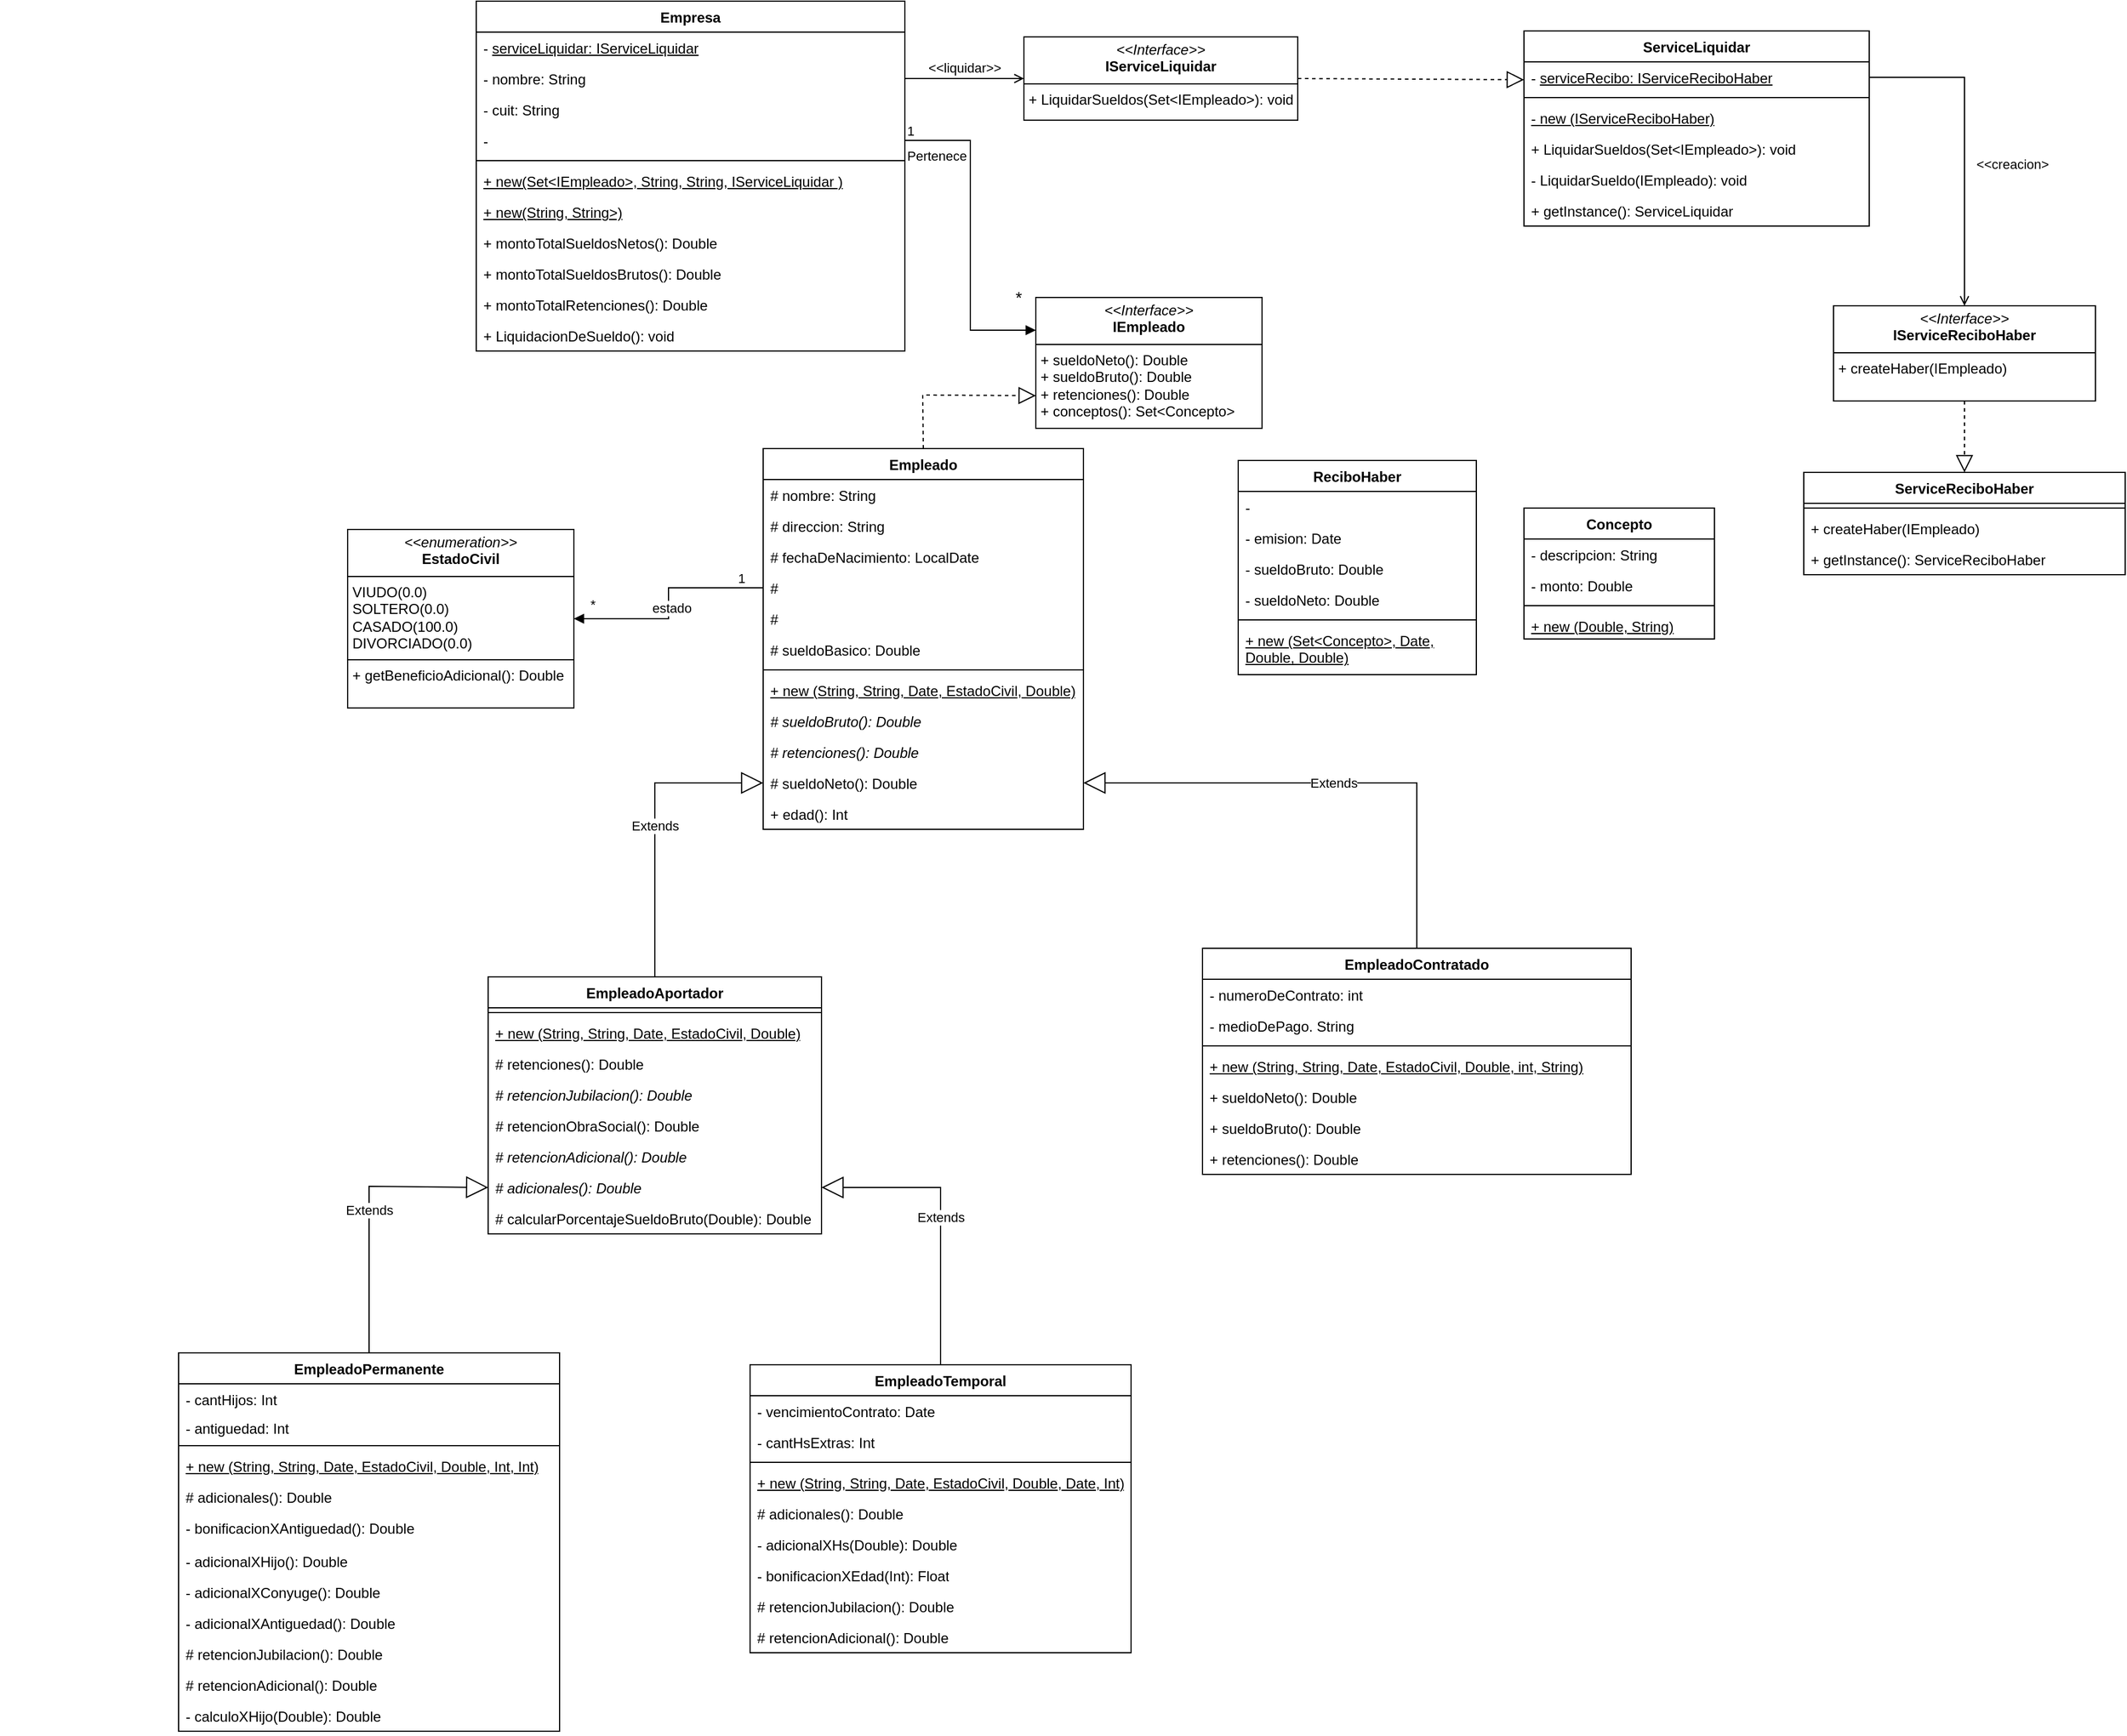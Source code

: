 <mxfile version="26.2.14">
  <diagram name="Página-1" id="hg1Nwzfe8lYlGyLoS-u6">
    <mxGraphModel dx="1938" dy="1640" grid="1" gridSize="10" guides="1" tooltips="1" connect="1" arrows="1" fold="1" page="1" pageScale="1" pageWidth="827" pageHeight="1169" math="0" shadow="0">
      <root>
        <mxCell id="0" />
        <mxCell id="1" parent="0" />
        <mxCell id="2A7zQqLkDTp_-7t5lVZq-5" value="Empleado" style="swimlane;fontStyle=1;align=center;verticalAlign=top;childLayout=stackLayout;horizontal=1;startSize=26;horizontalStack=0;resizeParent=1;resizeParentMax=0;resizeLast=0;collapsible=1;marginBottom=0;whiteSpace=wrap;html=1;" parent="1" vertex="1">
          <mxGeometry x="-159" y="190" width="269" height="320" as="geometry" />
        </mxCell>
        <mxCell id="2A7zQqLkDTp_-7t5lVZq-6" value="# nombre: String" style="text;strokeColor=none;fillColor=none;align=left;verticalAlign=top;spacingLeft=4;spacingRight=4;overflow=hidden;rotatable=0;points=[[0,0.5],[1,0.5]];portConstraint=eastwest;whiteSpace=wrap;html=1;" parent="2A7zQqLkDTp_-7t5lVZq-5" vertex="1">
          <mxGeometry y="26" width="269" height="26" as="geometry" />
        </mxCell>
        <mxCell id="2A7zQqLkDTp_-7t5lVZq-10" value="# direccion: String" style="text;strokeColor=none;fillColor=none;align=left;verticalAlign=top;spacingLeft=4;spacingRight=4;overflow=hidden;rotatable=0;points=[[0,0.5],[1,0.5]];portConstraint=eastwest;whiteSpace=wrap;html=1;" parent="2A7zQqLkDTp_-7t5lVZq-5" vertex="1">
          <mxGeometry y="52" width="269" height="26" as="geometry" />
        </mxCell>
        <mxCell id="2A7zQqLkDTp_-7t5lVZq-12" value="# fechaDeNacimiento: LocalDate" style="text;strokeColor=none;fillColor=none;align=left;verticalAlign=top;spacingLeft=4;spacingRight=4;overflow=hidden;rotatable=0;points=[[0,0.5],[1,0.5]];portConstraint=eastwest;whiteSpace=wrap;html=1;" parent="2A7zQqLkDTp_-7t5lVZq-5" vertex="1">
          <mxGeometry y="78" width="269" height="26" as="geometry" />
        </mxCell>
        <mxCell id="6N-RkyJeNz7xfQKNyaiG-14" value="#" style="text;strokeColor=none;fillColor=none;align=left;verticalAlign=top;spacingLeft=4;spacingRight=4;overflow=hidden;rotatable=0;points=[[0,0.5],[1,0.5]];portConstraint=eastwest;whiteSpace=wrap;html=1;" parent="2A7zQqLkDTp_-7t5lVZq-5" vertex="1">
          <mxGeometry y="104" width="269" height="26" as="geometry" />
        </mxCell>
        <mxCell id="aXRCpkchx6LZ_15mwvUP-46" value="#" style="text;strokeColor=none;fillColor=none;align=left;verticalAlign=top;spacingLeft=4;spacingRight=4;overflow=hidden;rotatable=0;points=[[0,0.5],[1,0.5]];portConstraint=eastwest;whiteSpace=wrap;html=1;" vertex="1" parent="2A7zQqLkDTp_-7t5lVZq-5">
          <mxGeometry y="130" width="269" height="26" as="geometry" />
        </mxCell>
        <mxCell id="0poIuo51-9cRXDYmnmru-48" value="# sueldoBasico: Double" style="text;strokeColor=none;fillColor=none;align=left;verticalAlign=top;spacingLeft=4;spacingRight=4;overflow=hidden;rotatable=0;points=[[0,0.5],[1,0.5]];portConstraint=eastwest;whiteSpace=wrap;html=1;" parent="2A7zQqLkDTp_-7t5lVZq-5" vertex="1">
          <mxGeometry y="156" width="269" height="26" as="geometry" />
        </mxCell>
        <mxCell id="2A7zQqLkDTp_-7t5lVZq-7" value="" style="line;strokeWidth=1;fillColor=none;align=left;verticalAlign=middle;spacingTop=-1;spacingLeft=3;spacingRight=3;rotatable=0;labelPosition=right;points=[];portConstraint=eastwest;strokeColor=inherit;" parent="2A7zQqLkDTp_-7t5lVZq-5" vertex="1">
          <mxGeometry y="182" width="269" height="8" as="geometry" />
        </mxCell>
        <mxCell id="2A7zQqLkDTp_-7t5lVZq-8" value="&lt;u&gt;+ new (String, String, Date, EstadoCivil, Double)&lt;/u&gt;" style="text;strokeColor=none;fillColor=none;align=left;verticalAlign=top;spacingLeft=4;spacingRight=4;overflow=hidden;rotatable=0;points=[[0,0.5],[1,0.5]];portConstraint=eastwest;whiteSpace=wrap;html=1;" parent="2A7zQqLkDTp_-7t5lVZq-5" vertex="1">
          <mxGeometry y="190" width="269" height="26" as="geometry" />
        </mxCell>
        <mxCell id="6N-RkyJeNz7xfQKNyaiG-18" value="&lt;i&gt;#&amp;nbsp;sueldoBruto(): Double&lt;/i&gt;" style="text;strokeColor=none;fillColor=none;align=left;verticalAlign=top;spacingLeft=4;spacingRight=4;overflow=hidden;rotatable=0;points=[[0,0.5],[1,0.5]];portConstraint=eastwest;whiteSpace=wrap;html=1;" parent="2A7zQqLkDTp_-7t5lVZq-5" vertex="1">
          <mxGeometry y="216" width="269" height="26" as="geometry" />
        </mxCell>
        <mxCell id="0poIuo51-9cRXDYmnmru-5" value="&lt;i&gt;# retenciones(): Double&lt;/i&gt;" style="text;strokeColor=none;fillColor=none;align=left;verticalAlign=top;spacingLeft=4;spacingRight=4;overflow=hidden;rotatable=0;points=[[0,0.5],[1,0.5]];portConstraint=eastwest;whiteSpace=wrap;html=1;" parent="2A7zQqLkDTp_-7t5lVZq-5" vertex="1">
          <mxGeometry y="242" width="269" height="26" as="geometry" />
        </mxCell>
        <mxCell id="6N-RkyJeNz7xfQKNyaiG-17" value="# sueldoNeto(): Double" style="text;strokeColor=none;fillColor=none;align=left;verticalAlign=top;spacingLeft=4;spacingRight=4;overflow=hidden;rotatable=0;points=[[0,0.5],[1,0.5]];portConstraint=eastwest;whiteSpace=wrap;html=1;" parent="2A7zQqLkDTp_-7t5lVZq-5" vertex="1">
          <mxGeometry y="268" width="269" height="26" as="geometry" />
        </mxCell>
        <mxCell id="0poIuo51-9cRXDYmnmru-6" value="+ edad(): Int" style="text;strokeColor=none;fillColor=none;align=left;verticalAlign=top;spacingLeft=4;spacingRight=4;overflow=hidden;rotatable=0;points=[[0,0.5],[1,0.5]];portConstraint=eastwest;whiteSpace=wrap;html=1;" parent="2A7zQqLkDTp_-7t5lVZq-5" vertex="1">
          <mxGeometry y="294" width="269" height="26" as="geometry" />
        </mxCell>
        <mxCell id="2A7zQqLkDTp_-7t5lVZq-18" value="EmpleadoTemporal" style="swimlane;fontStyle=1;align=center;verticalAlign=top;childLayout=stackLayout;horizontal=1;startSize=26;horizontalStack=0;resizeParent=1;resizeParentMax=0;resizeLast=0;collapsible=1;marginBottom=0;whiteSpace=wrap;html=1;" parent="1" vertex="1">
          <mxGeometry x="-170" y="960" width="320" height="242" as="geometry">
            <mxRectangle x="260" y="430" width="100" height="30" as="alternateBounds" />
          </mxGeometry>
        </mxCell>
        <mxCell id="2A7zQqLkDTp_-7t5lVZq-19" value="- vencimientoContrato: Date" style="text;strokeColor=none;fillColor=none;align=left;verticalAlign=top;spacingLeft=4;spacingRight=4;overflow=hidden;rotatable=0;points=[[0,0.5],[1,0.5]];portConstraint=eastwest;whiteSpace=wrap;html=1;" parent="2A7zQqLkDTp_-7t5lVZq-18" vertex="1">
          <mxGeometry y="26" width="320" height="26" as="geometry" />
        </mxCell>
        <mxCell id="0poIuo51-9cRXDYmnmru-2" value="- cantHsExtras: Int" style="text;strokeColor=none;fillColor=none;align=left;verticalAlign=top;spacingLeft=4;spacingRight=4;overflow=hidden;rotatable=0;points=[[0,0.5],[1,0.5]];portConstraint=eastwest;whiteSpace=wrap;html=1;" parent="2A7zQqLkDTp_-7t5lVZq-18" vertex="1">
          <mxGeometry y="52" width="320" height="26" as="geometry" />
        </mxCell>
        <mxCell id="2A7zQqLkDTp_-7t5lVZq-20" value="" style="line;strokeWidth=1;fillColor=none;align=left;verticalAlign=middle;spacingTop=-1;spacingLeft=3;spacingRight=3;rotatable=0;labelPosition=right;points=[];portConstraint=eastwest;strokeColor=inherit;" parent="2A7zQqLkDTp_-7t5lVZq-18" vertex="1">
          <mxGeometry y="78" width="320" height="8" as="geometry" />
        </mxCell>
        <mxCell id="0poIuo51-9cRXDYmnmru-23" value="&lt;u&gt;+ new (String, String, Date, EstadoCivil, Double, Date, Int)&lt;/u&gt;" style="text;strokeColor=none;fillColor=none;align=left;verticalAlign=top;spacingLeft=4;spacingRight=4;overflow=hidden;rotatable=0;points=[[0,0.5],[1,0.5]];portConstraint=eastwest;whiteSpace=wrap;html=1;" parent="2A7zQqLkDTp_-7t5lVZq-18" vertex="1">
          <mxGeometry y="86" width="320" height="26" as="geometry" />
        </mxCell>
        <mxCell id="6N-RkyJeNz7xfQKNyaiG-35" value="# adicionales(): Double" style="text;strokeColor=none;fillColor=none;align=left;verticalAlign=top;spacingLeft=4;spacingRight=4;overflow=hidden;rotatable=0;points=[[0,0.5],[1,0.5]];portConstraint=eastwest;whiteSpace=wrap;html=1;" parent="2A7zQqLkDTp_-7t5lVZq-18" vertex="1">
          <mxGeometry y="112" width="320" height="26" as="geometry" />
        </mxCell>
        <mxCell id="6N-RkyJeNz7xfQKNyaiG-20" value="- adicionalXHs(Double): Double" style="text;strokeColor=none;fillColor=none;align=left;verticalAlign=top;spacingLeft=4;spacingRight=4;overflow=hidden;rotatable=0;points=[[0,0.5],[1,0.5]];portConstraint=eastwest;whiteSpace=wrap;html=1;" parent="2A7zQqLkDTp_-7t5lVZq-18" vertex="1">
          <mxGeometry y="138" width="320" height="26" as="geometry" />
        </mxCell>
        <mxCell id="0poIuo51-9cRXDYmnmru-25" value="- bonificacionXEdad(Int): Float" style="text;strokeColor=none;fillColor=none;align=left;verticalAlign=top;spacingLeft=4;spacingRight=4;overflow=hidden;rotatable=0;points=[[0,0.5],[1,0.5]];portConstraint=eastwest;whiteSpace=wrap;html=1;" parent="2A7zQqLkDTp_-7t5lVZq-18" vertex="1">
          <mxGeometry y="164" width="320" height="26" as="geometry" />
        </mxCell>
        <mxCell id="6N-RkyJeNz7xfQKNyaiG-26" value="# retencionJubilacion(): Double" style="text;strokeColor=none;fillColor=none;align=left;verticalAlign=top;spacingLeft=4;spacingRight=4;overflow=hidden;rotatable=0;points=[[0,0.5],[1,0.5]];portConstraint=eastwest;whiteSpace=wrap;html=1;" parent="2A7zQqLkDTp_-7t5lVZq-18" vertex="1">
          <mxGeometry y="190" width="320" height="26" as="geometry" />
        </mxCell>
        <mxCell id="6N-RkyJeNz7xfQKNyaiG-27" value="# retencionAdicional(): Double" style="text;strokeColor=none;fillColor=none;align=left;verticalAlign=top;spacingLeft=4;spacingRight=4;overflow=hidden;rotatable=0;points=[[0,0.5],[1,0.5]];portConstraint=eastwest;whiteSpace=wrap;html=1;" parent="2A7zQqLkDTp_-7t5lVZq-18" vertex="1">
          <mxGeometry y="216" width="320" height="26" as="geometry" />
        </mxCell>
        <mxCell id="2A7zQqLkDTp_-7t5lVZq-22" value="EmpleadoPermanente" style="swimlane;fontStyle=1;align=center;verticalAlign=top;childLayout=stackLayout;horizontal=1;startSize=26;horizontalStack=0;resizeParent=1;resizeParentMax=0;resizeLast=0;collapsible=1;marginBottom=0;whiteSpace=wrap;html=1;" parent="1" vertex="1">
          <mxGeometry x="-650" y="950" width="320" height="318" as="geometry">
            <mxRectangle x="-15" y="430" width="110" height="30" as="alternateBounds" />
          </mxGeometry>
        </mxCell>
        <mxCell id="2A7zQqLkDTp_-7t5lVZq-23" value="- cantHijos: Int" style="text;strokeColor=none;fillColor=none;align=left;verticalAlign=top;spacingLeft=4;spacingRight=4;overflow=hidden;rotatable=0;points=[[0,0.5],[1,0.5]];portConstraint=eastwest;whiteSpace=wrap;html=1;" parent="2A7zQqLkDTp_-7t5lVZq-22" vertex="1">
          <mxGeometry y="26" width="320" height="24" as="geometry" />
        </mxCell>
        <mxCell id="0poIuo51-9cRXDYmnmru-12" value="- antiguedad: Int" style="text;strokeColor=none;fillColor=none;align=left;verticalAlign=top;spacingLeft=4;spacingRight=4;overflow=hidden;rotatable=0;points=[[0,0.5],[1,0.5]];portConstraint=eastwest;whiteSpace=wrap;html=1;" parent="2A7zQqLkDTp_-7t5lVZq-22" vertex="1">
          <mxGeometry y="50" width="320" height="24" as="geometry" />
        </mxCell>
        <mxCell id="2A7zQqLkDTp_-7t5lVZq-24" value="" style="line;strokeWidth=1;fillColor=none;align=left;verticalAlign=middle;spacingTop=-1;spacingLeft=3;spacingRight=3;rotatable=0;labelPosition=right;points=[];portConstraint=eastwest;strokeColor=inherit;" parent="2A7zQqLkDTp_-7t5lVZq-22" vertex="1">
          <mxGeometry y="74" width="320" height="8" as="geometry" />
        </mxCell>
        <mxCell id="6N-RkyJeNz7xfQKNyaiG-34" value="&lt;u&gt;+ new (String, String, Date, EstadoCivil, Double, Int, Int)&lt;/u&gt;" style="text;strokeColor=none;fillColor=none;align=left;verticalAlign=top;spacingLeft=4;spacingRight=4;overflow=hidden;rotatable=0;points=[[0,0.5],[1,0.5]];portConstraint=eastwest;whiteSpace=wrap;html=1;" parent="2A7zQqLkDTp_-7t5lVZq-22" vertex="1">
          <mxGeometry y="82" width="320" height="26" as="geometry" />
        </mxCell>
        <mxCell id="0poIuo51-9cRXDYmnmru-11" value="# adicionales(): Double" style="text;strokeColor=none;fillColor=none;align=left;verticalAlign=top;spacingLeft=4;spacingRight=4;overflow=hidden;rotatable=0;points=[[0,0.5],[1,0.5]];portConstraint=eastwest;whiteSpace=wrap;html=1;" parent="2A7zQqLkDTp_-7t5lVZq-22" vertex="1">
          <mxGeometry y="108" width="320" height="26" as="geometry" />
        </mxCell>
        <mxCell id="0poIuo51-9cRXDYmnmru-22" value="- bonificacionXAntiguedad(): Double" style="text;strokeColor=none;fillColor=none;align=left;verticalAlign=top;spacingLeft=4;spacingRight=4;overflow=hidden;rotatable=0;points=[[0,0.5],[1,0.5]];portConstraint=eastwest;whiteSpace=wrap;html=1;" parent="2A7zQqLkDTp_-7t5lVZq-22" vertex="1">
          <mxGeometry y="134" width="320" height="28" as="geometry" />
        </mxCell>
        <mxCell id="0poIuo51-9cRXDYmnmru-26" value="- adicionalXHijo(): Double" style="text;strokeColor=none;fillColor=none;align=left;verticalAlign=top;spacingLeft=4;spacingRight=4;overflow=hidden;rotatable=0;points=[[0,0.5],[1,0.5]];portConstraint=eastwest;whiteSpace=wrap;html=1;" parent="2A7zQqLkDTp_-7t5lVZq-22" vertex="1">
          <mxGeometry y="162" width="320" height="26" as="geometry" />
        </mxCell>
        <mxCell id="6N-RkyJeNz7xfQKNyaiG-30" value="- adicionalXConyuge(): Double" style="text;strokeColor=none;fillColor=none;align=left;verticalAlign=top;spacingLeft=4;spacingRight=4;overflow=hidden;rotatable=0;points=[[0,0.5],[1,0.5]];portConstraint=eastwest;whiteSpace=wrap;html=1;" parent="2A7zQqLkDTp_-7t5lVZq-22" vertex="1">
          <mxGeometry y="188" width="320" height="26" as="geometry" />
        </mxCell>
        <mxCell id="0poIuo51-9cRXDYmnmru-7" value="- adicionalXAntiguedad(): Double" style="text;strokeColor=none;fillColor=none;align=left;verticalAlign=top;spacingLeft=4;spacingRight=4;overflow=hidden;rotatable=0;points=[[0,0.5],[1,0.5]];portConstraint=eastwest;whiteSpace=wrap;html=1;" parent="2A7zQqLkDTp_-7t5lVZq-22" vertex="1">
          <mxGeometry y="214" width="320" height="26" as="geometry" />
        </mxCell>
        <mxCell id="6N-RkyJeNz7xfQKNyaiG-25" value="# retencionJubilacion(): Double" style="text;strokeColor=none;fillColor=none;align=left;verticalAlign=top;spacingLeft=4;spacingRight=4;overflow=hidden;rotatable=0;points=[[0,0.5],[1,0.5]];portConstraint=eastwest;whiteSpace=wrap;html=1;" parent="2A7zQqLkDTp_-7t5lVZq-22" vertex="1">
          <mxGeometry y="240" width="320" height="26" as="geometry" />
        </mxCell>
        <mxCell id="6N-RkyJeNz7xfQKNyaiG-28" value="# retencionAdicional(): Double" style="text;strokeColor=none;fillColor=none;align=left;verticalAlign=top;spacingLeft=4;spacingRight=4;overflow=hidden;rotatable=0;points=[[0,0.5],[1,0.5]];portConstraint=eastwest;whiteSpace=wrap;html=1;" parent="2A7zQqLkDTp_-7t5lVZq-22" vertex="1">
          <mxGeometry y="266" width="320" height="26" as="geometry" />
        </mxCell>
        <mxCell id="2A7zQqLkDTp_-7t5lVZq-25" value="- calculoXHijo(Double): Double" style="text;strokeColor=none;fillColor=none;align=left;verticalAlign=top;spacingLeft=4;spacingRight=4;overflow=hidden;rotatable=0;points=[[0,0.5],[1,0.5]];portConstraint=eastwest;whiteSpace=wrap;html=1;" parent="2A7zQqLkDTp_-7t5lVZq-22" vertex="1">
          <mxGeometry y="292" width="320" height="26" as="geometry" />
        </mxCell>
        <mxCell id="0poIuo51-9cRXDYmnmru-27" value="Empresa" style="swimlane;fontStyle=1;align=center;verticalAlign=top;childLayout=stackLayout;horizontal=1;startSize=26;horizontalStack=0;resizeParent=1;resizeParentMax=0;resizeLast=0;collapsible=1;marginBottom=0;whiteSpace=wrap;html=1;" parent="1" vertex="1">
          <mxGeometry x="-400" y="-186" width="360" height="294" as="geometry" />
        </mxCell>
        <mxCell id="aXRCpkchx6LZ_15mwvUP-58" value="- &lt;u&gt;serviceLiquidar: IServiceLiquidar&lt;/u&gt;" style="text;strokeColor=none;fillColor=none;align=left;verticalAlign=top;spacingLeft=4;spacingRight=4;overflow=hidden;rotatable=0;points=[[0,0.5],[1,0.5]];portConstraint=eastwest;whiteSpace=wrap;html=1;" vertex="1" parent="0poIuo51-9cRXDYmnmru-27">
          <mxGeometry y="26" width="360" height="26" as="geometry" />
        </mxCell>
        <mxCell id="0poIuo51-9cRXDYmnmru-31" value="- nombre: String" style="text;strokeColor=none;fillColor=none;align=left;verticalAlign=top;spacingLeft=4;spacingRight=4;overflow=hidden;rotatable=0;points=[[0,0.5],[1,0.5]];portConstraint=eastwest;whiteSpace=wrap;html=1;" parent="0poIuo51-9cRXDYmnmru-27" vertex="1">
          <mxGeometry y="52" width="360" height="26" as="geometry" />
        </mxCell>
        <mxCell id="6N-RkyJeNz7xfQKNyaiG-7" value="- cuit: String" style="text;strokeColor=none;fillColor=none;align=left;verticalAlign=top;spacingLeft=4;spacingRight=4;overflow=hidden;rotatable=0;points=[[0,0.5],[1,0.5]];portConstraint=eastwest;whiteSpace=wrap;html=1;" parent="0poIuo51-9cRXDYmnmru-27" vertex="1">
          <mxGeometry y="78" width="360" height="26" as="geometry" />
        </mxCell>
        <mxCell id="0poIuo51-9cRXDYmnmru-35" value="-" style="text;strokeColor=none;fillColor=none;align=left;verticalAlign=top;spacingLeft=4;spacingRight=4;overflow=hidden;rotatable=0;points=[[0,0.5],[1,0.5]];portConstraint=eastwest;whiteSpace=wrap;html=1;" parent="0poIuo51-9cRXDYmnmru-27" vertex="1">
          <mxGeometry y="104" width="360" height="26" as="geometry" />
        </mxCell>
        <mxCell id="0poIuo51-9cRXDYmnmru-29" value="" style="line;strokeWidth=1;fillColor=none;align=left;verticalAlign=middle;spacingTop=-1;spacingLeft=3;spacingRight=3;rotatable=0;labelPosition=right;points=[];portConstraint=eastwest;strokeColor=inherit;" parent="0poIuo51-9cRXDYmnmru-27" vertex="1">
          <mxGeometry y="130" width="360" height="8" as="geometry" />
        </mxCell>
        <mxCell id="6N-RkyJeNz7xfQKNyaiG-10" value="&lt;u&gt;+ new(Set&amp;lt;IEmpleado&amp;gt;, String, String, IServiceLiquidar )&lt;/u&gt;" style="text;strokeColor=none;fillColor=none;align=left;verticalAlign=top;spacingLeft=4;spacingRight=4;overflow=hidden;rotatable=0;points=[[0,0.5],[1,0.5]];portConstraint=eastwest;whiteSpace=wrap;html=1;" parent="0poIuo51-9cRXDYmnmru-27" vertex="1">
          <mxGeometry y="138" width="360" height="26" as="geometry" />
        </mxCell>
        <mxCell id="6N-RkyJeNz7xfQKNyaiG-31" value="&lt;u&gt;+ new(String, String&amp;gt;)&lt;/u&gt;" style="text;strokeColor=none;fillColor=none;align=left;verticalAlign=top;spacingLeft=4;spacingRight=4;overflow=hidden;rotatable=0;points=[[0,0.5],[1,0.5]];portConstraint=eastwest;whiteSpace=wrap;html=1;" parent="0poIuo51-9cRXDYmnmru-27" vertex="1">
          <mxGeometry y="164" width="360" height="26" as="geometry" />
        </mxCell>
        <mxCell id="6N-RkyJeNz7xfQKNyaiG-32" value="+ montoTotalSueldosNetos(): Double" style="text;strokeColor=none;fillColor=none;align=left;verticalAlign=top;spacingLeft=4;spacingRight=4;overflow=hidden;rotatable=0;points=[[0,0.5],[1,0.5]];portConstraint=eastwest;whiteSpace=wrap;html=1;" parent="0poIuo51-9cRXDYmnmru-27" vertex="1">
          <mxGeometry y="190" width="360" height="26" as="geometry" />
        </mxCell>
        <mxCell id="6N-RkyJeNz7xfQKNyaiG-33" value="+ montoTotalSueldosBrutos(): Double" style="text;strokeColor=none;fillColor=none;align=left;verticalAlign=top;spacingLeft=4;spacingRight=4;overflow=hidden;rotatable=0;points=[[0,0.5],[1,0.5]];portConstraint=eastwest;whiteSpace=wrap;html=1;" parent="0poIuo51-9cRXDYmnmru-27" vertex="1">
          <mxGeometry y="216" width="360" height="26" as="geometry" />
        </mxCell>
        <mxCell id="6N-RkyJeNz7xfQKNyaiG-40" value="+ montoTotalRetenciones(): Double" style="text;strokeColor=none;fillColor=none;align=left;verticalAlign=top;spacingLeft=4;spacingRight=4;overflow=hidden;rotatable=0;points=[[0,0.5],[1,0.5]];portConstraint=eastwest;whiteSpace=wrap;html=1;" parent="0poIuo51-9cRXDYmnmru-27" vertex="1">
          <mxGeometry y="242" width="360" height="26" as="geometry" />
        </mxCell>
        <mxCell id="0poIuo51-9cRXDYmnmru-30" value="+ LiquidacionDeSueldo(): void" style="text;strokeColor=none;fillColor=none;align=left;verticalAlign=top;spacingLeft=4;spacingRight=4;overflow=hidden;rotatable=0;points=[[0,0.5],[1,0.5]];portConstraint=eastwest;whiteSpace=wrap;html=1;" parent="0poIuo51-9cRXDYmnmru-27" vertex="1">
          <mxGeometry y="268" width="360" height="26" as="geometry" />
        </mxCell>
        <mxCell id="0poIuo51-9cRXDYmnmru-38" value="ReciboHaber" style="swimlane;fontStyle=1;align=center;verticalAlign=top;childLayout=stackLayout;horizontal=1;startSize=26;horizontalStack=0;resizeParent=1;resizeParentMax=0;resizeLast=0;collapsible=1;marginBottom=0;whiteSpace=wrap;html=1;" parent="1" vertex="1">
          <mxGeometry x="240" y="200" width="200" height="180" as="geometry" />
        </mxCell>
        <mxCell id="0poIuo51-9cRXDYmnmru-52" value="-" style="text;strokeColor=none;fillColor=none;align=left;verticalAlign=top;spacingLeft=4;spacingRight=4;overflow=hidden;rotatable=0;points=[[0,0.5],[1,0.5]];portConstraint=eastwest;whiteSpace=wrap;html=1;" parent="0poIuo51-9cRXDYmnmru-38" vertex="1">
          <mxGeometry y="26" width="200" height="26" as="geometry" />
        </mxCell>
        <mxCell id="0poIuo51-9cRXDYmnmru-53" value="- emision: Date" style="text;strokeColor=none;fillColor=none;align=left;verticalAlign=top;spacingLeft=4;spacingRight=4;overflow=hidden;rotatable=0;points=[[0,0.5],[1,0.5]];portConstraint=eastwest;whiteSpace=wrap;html=1;" parent="0poIuo51-9cRXDYmnmru-38" vertex="1">
          <mxGeometry y="52" width="200" height="26" as="geometry" />
        </mxCell>
        <mxCell id="0poIuo51-9cRXDYmnmru-54" value="- sueldoBruto: Double" style="text;strokeColor=none;fillColor=none;align=left;verticalAlign=top;spacingLeft=4;spacingRight=4;overflow=hidden;rotatable=0;points=[[0,0.5],[1,0.5]];portConstraint=eastwest;whiteSpace=wrap;html=1;" parent="0poIuo51-9cRXDYmnmru-38" vertex="1">
          <mxGeometry y="78" width="200" height="26" as="geometry" />
        </mxCell>
        <mxCell id="0poIuo51-9cRXDYmnmru-55" value="- sueldoNeto: Double" style="text;strokeColor=none;fillColor=none;align=left;verticalAlign=top;spacingLeft=4;spacingRight=4;overflow=hidden;rotatable=0;points=[[0,0.5],[1,0.5]];portConstraint=eastwest;whiteSpace=wrap;html=1;" parent="0poIuo51-9cRXDYmnmru-38" vertex="1">
          <mxGeometry y="104" width="200" height="26" as="geometry" />
        </mxCell>
        <mxCell id="0poIuo51-9cRXDYmnmru-40" value="" style="line;strokeWidth=1;fillColor=none;align=left;verticalAlign=middle;spacingTop=-1;spacingLeft=3;spacingRight=3;rotatable=0;labelPosition=right;points=[];portConstraint=eastwest;strokeColor=inherit;" parent="0poIuo51-9cRXDYmnmru-38" vertex="1">
          <mxGeometry y="130" width="200" height="8" as="geometry" />
        </mxCell>
        <mxCell id="6N-RkyJeNz7xfQKNyaiG-38" value="&lt;u&gt;+ new (Set&amp;lt;Concepto&amp;gt;, Date, Double, Double)&lt;/u&gt;" style="text;strokeColor=none;fillColor=none;align=left;verticalAlign=top;spacingLeft=4;spacingRight=4;overflow=hidden;rotatable=0;points=[[0,0.5],[1,0.5]];portConstraint=eastwest;whiteSpace=wrap;html=1;" parent="0poIuo51-9cRXDYmnmru-38" vertex="1">
          <mxGeometry y="138" width="200" height="42" as="geometry" />
        </mxCell>
        <mxCell id="0poIuo51-9cRXDYmnmru-57" value="Concepto" style="swimlane;fontStyle=1;align=center;verticalAlign=top;childLayout=stackLayout;horizontal=1;startSize=26;horizontalStack=0;resizeParent=1;resizeParentMax=0;resizeLast=0;collapsible=1;marginBottom=0;whiteSpace=wrap;html=1;" parent="1" vertex="1">
          <mxGeometry x="480" y="240" width="160" height="110" as="geometry" />
        </mxCell>
        <mxCell id="0poIuo51-9cRXDYmnmru-58" value="- descripcion: String&amp;nbsp;" style="text;strokeColor=none;fillColor=none;align=left;verticalAlign=top;spacingLeft=4;spacingRight=4;overflow=hidden;rotatable=0;points=[[0,0.5],[1,0.5]];portConstraint=eastwest;whiteSpace=wrap;html=1;" parent="0poIuo51-9cRXDYmnmru-57" vertex="1">
          <mxGeometry y="26" width="160" height="26" as="geometry" />
        </mxCell>
        <mxCell id="0poIuo51-9cRXDYmnmru-61" value="- monto: Double" style="text;strokeColor=none;fillColor=none;align=left;verticalAlign=top;spacingLeft=4;spacingRight=4;overflow=hidden;rotatable=0;points=[[0,0.5],[1,0.5]];portConstraint=eastwest;whiteSpace=wrap;html=1;" parent="0poIuo51-9cRXDYmnmru-57" vertex="1">
          <mxGeometry y="52" width="160" height="26" as="geometry" />
        </mxCell>
        <mxCell id="0poIuo51-9cRXDYmnmru-59" value="" style="line;strokeWidth=1;fillColor=none;align=left;verticalAlign=middle;spacingTop=-1;spacingLeft=3;spacingRight=3;rotatable=0;labelPosition=right;points=[];portConstraint=eastwest;strokeColor=inherit;" parent="0poIuo51-9cRXDYmnmru-57" vertex="1">
          <mxGeometry y="78" width="160" height="8" as="geometry" />
        </mxCell>
        <mxCell id="6N-RkyJeNz7xfQKNyaiG-39" value="&lt;u&gt;+ new (Double, String)&lt;/u&gt;" style="text;strokeColor=none;fillColor=none;align=left;verticalAlign=top;spacingLeft=4;spacingRight=4;overflow=hidden;rotatable=0;points=[[0,0.5],[1,0.5]];portConstraint=eastwest;whiteSpace=wrap;html=1;" parent="0poIuo51-9cRXDYmnmru-57" vertex="1">
          <mxGeometry y="86" width="160" height="24" as="geometry" />
        </mxCell>
        <mxCell id="6N-RkyJeNz7xfQKNyaiG-6" value="&lt;font style=&quot;font-size: 14px;&quot;&gt;*&lt;/font&gt;" style="edgeLabel;resizable=0;html=1;align=left;verticalAlign=bottom;" parent="1" connectable="0" vertex="1">
          <mxGeometry x="-800" y="-140" as="geometry">
            <mxPoint x="851" y="213" as="offset" />
          </mxGeometry>
        </mxCell>
        <mxCell id="6N-RkyJeNz7xfQKNyaiG-11" value="&lt;p style=&quot;margin:0px;margin-top:4px;text-align:center;&quot;&gt;&lt;i&gt;&amp;lt;&amp;lt;enumeration&amp;gt;&amp;gt;&lt;/i&gt;&lt;br&gt;&lt;b&gt;EstadoCivil&lt;/b&gt;&lt;/p&gt;&lt;hr size=&quot;1&quot; style=&quot;border-style:solid;&quot;&gt;&lt;p style=&quot;margin:0px;margin-left:4px;&quot;&gt;VIUDO(0.0)&lt;br&gt;SOLTERO(0.0)&lt;/p&gt;&lt;p style=&quot;margin:0px;margin-left:4px;&quot;&gt;CASADO(100.0)&lt;/p&gt;&lt;p style=&quot;margin:0px;margin-left:4px;&quot;&gt;DIVORCIADO(0.0)&lt;/p&gt;&lt;hr size=&quot;1&quot; style=&quot;border-style:solid;&quot;&gt;&lt;p style=&quot;margin:0px;margin-left:4px;&quot;&gt;+ getBeneficioAdicional(): Double&lt;br&gt;&lt;/p&gt;" style="verticalAlign=top;align=left;overflow=fill;html=1;whiteSpace=wrap;" parent="1" vertex="1">
          <mxGeometry x="-508" y="258" width="190" height="150" as="geometry" />
        </mxCell>
        <mxCell id="6N-RkyJeNz7xfQKNyaiG-12" value="" style="endArrow=block;endFill=1;html=1;edgeStyle=orthogonalEdgeStyle;align=left;verticalAlign=top;rounded=0;exitX=0;exitY=0.5;exitDx=0;exitDy=0;entryX=1;entryY=0.5;entryDx=0;entryDy=0;" parent="1" source="6N-RkyJeNz7xfQKNyaiG-14" target="6N-RkyJeNz7xfQKNyaiG-11" edge="1">
          <mxGeometry x="-1" relative="1" as="geometry">
            <mxPoint x="-180" y="330" as="sourcePoint" />
            <mxPoint x="10" y="200" as="targetPoint" />
          </mxGeometry>
        </mxCell>
        <mxCell id="6N-RkyJeNz7xfQKNyaiG-13" value="1" style="edgeLabel;resizable=0;html=1;align=left;verticalAlign=bottom;" parent="6N-RkyJeNz7xfQKNyaiG-12" connectable="0" vertex="1">
          <mxGeometry x="-1" relative="1" as="geometry">
            <mxPoint x="-23" as="offset" />
          </mxGeometry>
        </mxCell>
        <mxCell id="6N-RkyJeNz7xfQKNyaiG-15" value="estado" style="edgeLabel;html=1;align=center;verticalAlign=middle;resizable=0;points=[];" parent="6N-RkyJeNz7xfQKNyaiG-12" vertex="1" connectable="0">
          <mxGeometry x="0.038" y="2" relative="1" as="geometry">
            <mxPoint as="offset" />
          </mxGeometry>
        </mxCell>
        <mxCell id="6N-RkyJeNz7xfQKNyaiG-16" value="*" style="edgeLabel;resizable=0;html=1;align=left;verticalAlign=bottom;" parent="1" connectable="0" vertex="1">
          <mxGeometry x="-90.0" y="190" as="geometry">
            <mxPoint x="-216" y="139" as="offset" />
          </mxGeometry>
        </mxCell>
        <mxCell id="jQlG5ei7aP6E9xbDgQuY-1" value="EmpleadoContratado" style="swimlane;fontStyle=1;align=center;verticalAlign=top;childLayout=stackLayout;horizontal=1;startSize=26;horizontalStack=0;resizeParent=1;resizeParentMax=0;resizeLast=0;collapsible=1;marginBottom=0;whiteSpace=wrap;html=1;" parent="1" vertex="1">
          <mxGeometry x="210" y="610" width="360" height="190" as="geometry" />
        </mxCell>
        <mxCell id="jQlG5ei7aP6E9xbDgQuY-2" value="- numeroDeContrato: int" style="text;strokeColor=none;fillColor=none;align=left;verticalAlign=top;spacingLeft=4;spacingRight=4;overflow=hidden;rotatable=0;points=[[0,0.5],[1,0.5]];portConstraint=eastwest;whiteSpace=wrap;html=1;" parent="jQlG5ei7aP6E9xbDgQuY-1" vertex="1">
          <mxGeometry y="26" width="360" height="26" as="geometry" />
        </mxCell>
        <mxCell id="jQlG5ei7aP6E9xbDgQuY-5" value="- medioDePago. String" style="text;strokeColor=none;fillColor=none;align=left;verticalAlign=top;spacingLeft=4;spacingRight=4;overflow=hidden;rotatable=0;points=[[0,0.5],[1,0.5]];portConstraint=eastwest;whiteSpace=wrap;html=1;" parent="jQlG5ei7aP6E9xbDgQuY-1" vertex="1">
          <mxGeometry y="52" width="360" height="26" as="geometry" />
        </mxCell>
        <mxCell id="jQlG5ei7aP6E9xbDgQuY-3" value="" style="line;strokeWidth=1;fillColor=none;align=left;verticalAlign=middle;spacingTop=-1;spacingLeft=3;spacingRight=3;rotatable=0;labelPosition=right;points=[];portConstraint=eastwest;strokeColor=inherit;" parent="jQlG5ei7aP6E9xbDgQuY-1" vertex="1">
          <mxGeometry y="78" width="360" height="8" as="geometry" />
        </mxCell>
        <mxCell id="aXRCpkchx6LZ_15mwvUP-32" value="&lt;u&gt;+ new (String, String, Date, EstadoCivil, Double, int, String)&lt;/u&gt;" style="text;strokeColor=none;fillColor=none;align=left;verticalAlign=top;spacingLeft=4;spacingRight=4;overflow=hidden;rotatable=0;points=[[0,0.5],[1,0.5]];portConstraint=eastwest;whiteSpace=wrap;html=1;" vertex="1" parent="jQlG5ei7aP6E9xbDgQuY-1">
          <mxGeometry y="86" width="360" height="26" as="geometry" />
        </mxCell>
        <mxCell id="jQlG5ei7aP6E9xbDgQuY-4" value="+ sueldoNeto(): Double" style="text;strokeColor=none;fillColor=none;align=left;verticalAlign=top;spacingLeft=4;spacingRight=4;overflow=hidden;rotatable=0;points=[[0,0.5],[1,0.5]];portConstraint=eastwest;whiteSpace=wrap;html=1;" parent="jQlG5ei7aP6E9xbDgQuY-1" vertex="1">
          <mxGeometry y="112" width="360" height="26" as="geometry" />
        </mxCell>
        <mxCell id="jQlG5ei7aP6E9xbDgQuY-6" value="+ sueldoBruto(): Double" style="text;strokeColor=none;fillColor=none;align=left;verticalAlign=top;spacingLeft=4;spacingRight=4;overflow=hidden;rotatable=0;points=[[0,0.5],[1,0.5]];portConstraint=eastwest;whiteSpace=wrap;html=1;" parent="jQlG5ei7aP6E9xbDgQuY-1" vertex="1">
          <mxGeometry y="138" width="360" height="26" as="geometry" />
        </mxCell>
        <mxCell id="jQlG5ei7aP6E9xbDgQuY-7" value="+ retenciones(): Double" style="text;strokeColor=none;fillColor=none;align=left;verticalAlign=top;spacingLeft=4;spacingRight=4;overflow=hidden;rotatable=0;points=[[0,0.5],[1,0.5]];portConstraint=eastwest;whiteSpace=wrap;html=1;" parent="jQlG5ei7aP6E9xbDgQuY-1" vertex="1">
          <mxGeometry y="164" width="360" height="26" as="geometry" />
        </mxCell>
        <mxCell id="aXRCpkchx6LZ_15mwvUP-1" value="&lt;p style=&quot;margin:0px;margin-top:4px;text-align:center;&quot;&gt;&lt;i&gt;&amp;lt;&amp;lt;Interface&amp;gt;&amp;gt;&lt;/i&gt;&lt;br&gt;&lt;b&gt;IEmpleado&lt;/b&gt;&lt;/p&gt;&lt;hr size=&quot;1&quot; style=&quot;border-style:solid;&quot;&gt;&lt;p style=&quot;margin:0px;margin-left:4px;&quot;&gt;+ sueldoNeto(): Double&lt;/p&gt;&lt;p style=&quot;margin:0px;margin-left:4px;&quot;&gt;+ sueldoBruto(): Double&lt;/p&gt;&lt;p style=&quot;margin:0px;margin-left:4px;&quot;&gt;+ retenciones(): Double&lt;/p&gt;&lt;p style=&quot;margin:0px;margin-left:4px;&quot;&gt;+ conceptos(): Set&amp;lt;Concepto&amp;gt;&lt;/p&gt;&lt;p style=&quot;margin:0px;margin-left:4px;&quot;&gt;&lt;br&gt;&lt;/p&gt;" style="verticalAlign=top;align=left;overflow=fill;html=1;whiteSpace=wrap;" vertex="1" parent="1">
          <mxGeometry x="70" y="63" width="190" height="110" as="geometry" />
        </mxCell>
        <mxCell id="aXRCpkchx6LZ_15mwvUP-7" value="Pertenece" style="endArrow=block;endFill=1;html=1;edgeStyle=orthogonalEdgeStyle;align=left;verticalAlign=top;rounded=0;exitX=1;exitY=0.5;exitDx=0;exitDy=0;entryX=0;entryY=0.25;entryDx=0;entryDy=0;" edge="1" parent="1" source="0poIuo51-9cRXDYmnmru-35" target="aXRCpkchx6LZ_15mwvUP-1">
          <mxGeometry x="-1" relative="1" as="geometry">
            <mxPoint x="-150" y="150" as="sourcePoint" />
            <mxPoint x="10" y="150" as="targetPoint" />
          </mxGeometry>
        </mxCell>
        <mxCell id="aXRCpkchx6LZ_15mwvUP-8" value="1" style="edgeLabel;resizable=0;html=1;align=left;verticalAlign=bottom;" connectable="0" vertex="1" parent="aXRCpkchx6LZ_15mwvUP-7">
          <mxGeometry x="-1" relative="1" as="geometry" />
        </mxCell>
        <mxCell id="aXRCpkchx6LZ_15mwvUP-9" value="" style="endArrow=block;dashed=1;endFill=0;endSize=12;html=1;rounded=0;exitX=0.5;exitY=0;exitDx=0;exitDy=0;entryX=0;entryY=0.75;entryDx=0;entryDy=0;" edge="1" parent="1" source="2A7zQqLkDTp_-7t5lVZq-5" target="aXRCpkchx6LZ_15mwvUP-1">
          <mxGeometry width="160" relative="1" as="geometry">
            <mxPoint x="20" y="170" as="sourcePoint" />
            <mxPoint x="180" y="170" as="targetPoint" />
            <Array as="points">
              <mxPoint x="-25" y="145" />
            </Array>
          </mxGeometry>
        </mxCell>
        <mxCell id="aXRCpkchx6LZ_15mwvUP-11" value="Extends" style="endArrow=block;endSize=16;endFill=0;html=1;rounded=0;exitX=0.5;exitY=0;exitDx=0;exitDy=0;entryX=1;entryY=0.5;entryDx=0;entryDy=0;" edge="1" parent="1" source="jQlG5ei7aP6E9xbDgQuY-1" target="6N-RkyJeNz7xfQKNyaiG-17">
          <mxGeometry width="160" relative="1" as="geometry">
            <mxPoint x="-80" y="990" as="sourcePoint" />
            <mxPoint x="80" y="990" as="targetPoint" />
            <Array as="points">
              <mxPoint x="390" y="471" />
            </Array>
          </mxGeometry>
        </mxCell>
        <mxCell id="aXRCpkchx6LZ_15mwvUP-12" value="EmpleadoAportador" style="swimlane;fontStyle=1;align=center;verticalAlign=top;childLayout=stackLayout;horizontal=1;startSize=26;horizontalStack=0;resizeParent=1;resizeParentMax=0;resizeLast=0;collapsible=1;marginBottom=0;whiteSpace=wrap;html=1;" vertex="1" parent="1">
          <mxGeometry x="-390" y="634" width="280" height="216" as="geometry" />
        </mxCell>
        <mxCell id="aXRCpkchx6LZ_15mwvUP-14" value="" style="line;strokeWidth=1;fillColor=none;align=left;verticalAlign=middle;spacingTop=-1;spacingLeft=3;spacingRight=3;rotatable=0;labelPosition=right;points=[];portConstraint=eastwest;strokeColor=inherit;" vertex="1" parent="aXRCpkchx6LZ_15mwvUP-12">
          <mxGeometry y="26" width="280" height="8" as="geometry" />
        </mxCell>
        <mxCell id="aXRCpkchx6LZ_15mwvUP-31" value="&lt;u&gt;+ new (String, String, Date, EstadoCivil, Double)&lt;/u&gt;" style="text;strokeColor=none;fillColor=none;align=left;verticalAlign=top;spacingLeft=4;spacingRight=4;overflow=hidden;rotatable=0;points=[[0,0.5],[1,0.5]];portConstraint=eastwest;whiteSpace=wrap;html=1;" vertex="1" parent="aXRCpkchx6LZ_15mwvUP-12">
          <mxGeometry y="34" width="280" height="26" as="geometry" />
        </mxCell>
        <mxCell id="aXRCpkchx6LZ_15mwvUP-15" value="# retenciones(): Double" style="text;strokeColor=none;fillColor=none;align=left;verticalAlign=top;spacingLeft=4;spacingRight=4;overflow=hidden;rotatable=0;points=[[0,0.5],[1,0.5]];portConstraint=eastwest;whiteSpace=wrap;html=1;" vertex="1" parent="aXRCpkchx6LZ_15mwvUP-12">
          <mxGeometry y="60" width="280" height="26" as="geometry" />
        </mxCell>
        <mxCell id="aXRCpkchx6LZ_15mwvUP-18" value="&lt;i&gt;# retencionJubilacion(): Double&lt;/i&gt;" style="text;strokeColor=none;fillColor=none;align=left;verticalAlign=top;spacingLeft=4;spacingRight=4;overflow=hidden;rotatable=0;points=[[0,0.5],[1,0.5]];portConstraint=eastwest;whiteSpace=wrap;html=1;" vertex="1" parent="aXRCpkchx6LZ_15mwvUP-12">
          <mxGeometry y="86" width="280" height="26" as="geometry" />
        </mxCell>
        <mxCell id="aXRCpkchx6LZ_15mwvUP-19" value="&lt;i&gt;#&amp;nbsp;&lt;/i&gt;retencionObraSocial(): Double" style="text;strokeColor=none;fillColor=none;align=left;verticalAlign=top;spacingLeft=4;spacingRight=4;overflow=hidden;rotatable=0;points=[[0,0.5],[1,0.5]];portConstraint=eastwest;whiteSpace=wrap;html=1;" vertex="1" parent="aXRCpkchx6LZ_15mwvUP-12">
          <mxGeometry y="112" width="280" height="26" as="geometry" />
        </mxCell>
        <mxCell id="aXRCpkchx6LZ_15mwvUP-20" value="&lt;i&gt;# retencionAdicional(): Double&lt;/i&gt;" style="text;strokeColor=none;fillColor=none;align=left;verticalAlign=top;spacingLeft=4;spacingRight=4;overflow=hidden;rotatable=0;points=[[0,0.5],[1,0.5]];portConstraint=eastwest;whiteSpace=wrap;html=1;" vertex="1" parent="aXRCpkchx6LZ_15mwvUP-12">
          <mxGeometry y="138" width="280" height="26" as="geometry" />
        </mxCell>
        <mxCell id="aXRCpkchx6LZ_15mwvUP-22" value="&lt;i&gt;# adicionales(): Double&lt;/i&gt;" style="text;strokeColor=none;fillColor=none;align=left;verticalAlign=top;spacingLeft=4;spacingRight=4;overflow=hidden;rotatable=0;points=[[0,0.5],[1,0.5]];portConstraint=eastwest;whiteSpace=wrap;html=1;" vertex="1" parent="aXRCpkchx6LZ_15mwvUP-12">
          <mxGeometry y="164" width="280" height="26" as="geometry" />
        </mxCell>
        <mxCell id="aXRCpkchx6LZ_15mwvUP-21" value="# calcularPorcentajeSueldoBruto(Double): Double" style="text;strokeColor=none;fillColor=none;align=left;verticalAlign=top;spacingLeft=4;spacingRight=4;overflow=hidden;rotatable=0;points=[[0,0.5],[1,0.5]];portConstraint=eastwest;whiteSpace=wrap;html=1;" vertex="1" parent="aXRCpkchx6LZ_15mwvUP-12">
          <mxGeometry y="190" width="280" height="26" as="geometry" />
        </mxCell>
        <mxCell id="aXRCpkchx6LZ_15mwvUP-16" value="Extends" style="endArrow=block;endSize=16;endFill=0;html=1;rounded=0;exitX=0.5;exitY=0;exitDx=0;exitDy=0;entryX=0;entryY=0.5;entryDx=0;entryDy=0;" edge="1" parent="1" source="aXRCpkchx6LZ_15mwvUP-12" target="6N-RkyJeNz7xfQKNyaiG-17">
          <mxGeometry width="160" relative="1" as="geometry">
            <mxPoint x="-80" y="740" as="sourcePoint" />
            <mxPoint x="-190" y="560" as="targetPoint" />
            <Array as="points">
              <mxPoint x="-250" y="471" />
            </Array>
          </mxGeometry>
        </mxCell>
        <mxCell id="aXRCpkchx6LZ_15mwvUP-29" value="Extends" style="endArrow=block;endSize=16;endFill=0;html=1;rounded=0;exitX=0.5;exitY=0;exitDx=0;exitDy=0;entryX=1;entryY=0.5;entryDx=0;entryDy=0;" edge="1" parent="1" source="2A7zQqLkDTp_-7t5lVZq-18" target="aXRCpkchx6LZ_15mwvUP-22">
          <mxGeometry width="160" relative="1" as="geometry">
            <mxPoint x="-80" y="830" as="sourcePoint" />
            <mxPoint x="80" y="830" as="targetPoint" />
            <Array as="points">
              <mxPoint x="-10" y="811" />
            </Array>
          </mxGeometry>
        </mxCell>
        <mxCell id="aXRCpkchx6LZ_15mwvUP-30" value="Extends" style="endArrow=block;endSize=16;endFill=0;html=1;rounded=0;exitX=0.5;exitY=0;exitDx=0;exitDy=0;entryX=0;entryY=0.5;entryDx=0;entryDy=0;" edge="1" parent="1" source="2A7zQqLkDTp_-7t5lVZq-22" target="aXRCpkchx6LZ_15mwvUP-22">
          <mxGeometry width="160" relative="1" as="geometry">
            <mxPoint x="-510" y="920" as="sourcePoint" />
            <mxPoint x="-350" y="920" as="targetPoint" />
            <Array as="points">
              <mxPoint x="-490" y="810" />
            </Array>
          </mxGeometry>
        </mxCell>
        <mxCell id="aXRCpkchx6LZ_15mwvUP-33" value="&lt;p style=&quot;margin:0px;margin-top:4px;text-align:center;&quot;&gt;&lt;i&gt;&amp;lt;&amp;lt;Interface&amp;gt;&amp;gt;&lt;/i&gt;&lt;br&gt;&lt;b&gt;IServiceLiquidar&lt;/b&gt;&lt;/p&gt;&lt;hr size=&quot;1&quot; style=&quot;border-style:solid;&quot;&gt;&lt;p style=&quot;margin:0px;margin-left:4px;&quot;&gt;+ LiquidarSueldos(Set&amp;lt;IEmpleado&amp;gt;): void&lt;/p&gt;" style="verticalAlign=top;align=left;overflow=fill;html=1;whiteSpace=wrap;" vertex="1" parent="1">
          <mxGeometry x="60" y="-156" width="230" height="70" as="geometry" />
        </mxCell>
        <mxCell id="aXRCpkchx6LZ_15mwvUP-39" value="&amp;lt;&amp;lt;liquidar&amp;gt;&amp;gt;" style="html=1;verticalAlign=bottom;labelBackgroundColor=none;endArrow=open;endFill=0;rounded=0;exitX=1;exitY=0.5;exitDx=0;exitDy=0;entryX=0;entryY=0.5;entryDx=0;entryDy=0;" edge="1" parent="1" source="0poIuo51-9cRXDYmnmru-31" target="aXRCpkchx6LZ_15mwvUP-33">
          <mxGeometry width="160" relative="1" as="geometry">
            <mxPoint x="-105.5" y="-210" as="sourcePoint" />
            <mxPoint x="54.5" y="-210" as="targetPoint" />
          </mxGeometry>
        </mxCell>
        <mxCell id="aXRCpkchx6LZ_15mwvUP-40" value="ServiceLiquidar" style="swimlane;fontStyle=1;align=center;verticalAlign=top;childLayout=stackLayout;horizontal=1;startSize=26;horizontalStack=0;resizeParent=1;resizeParentMax=0;resizeLast=0;collapsible=1;marginBottom=0;whiteSpace=wrap;html=1;" vertex="1" parent="1">
          <mxGeometry x="480" y="-161" width="290" height="164" as="geometry" />
        </mxCell>
        <mxCell id="aXRCpkchx6LZ_15mwvUP-57" value="- &lt;u&gt;serviceRecibo: IServiceReciboHaber&lt;/u&gt;" style="text;strokeColor=none;fillColor=none;align=left;verticalAlign=top;spacingLeft=4;spacingRight=4;overflow=hidden;rotatable=0;points=[[0,0.5],[1,0.5]];portConstraint=eastwest;whiteSpace=wrap;html=1;" vertex="1" parent="aXRCpkchx6LZ_15mwvUP-40">
          <mxGeometry y="26" width="290" height="26" as="geometry" />
        </mxCell>
        <mxCell id="aXRCpkchx6LZ_15mwvUP-42" value="" style="line;strokeWidth=1;fillColor=none;align=left;verticalAlign=middle;spacingTop=-1;spacingLeft=3;spacingRight=3;rotatable=0;labelPosition=right;points=[];portConstraint=eastwest;strokeColor=inherit;" vertex="1" parent="aXRCpkchx6LZ_15mwvUP-40">
          <mxGeometry y="52" width="290" height="8" as="geometry" />
        </mxCell>
        <mxCell id="aXRCpkchx6LZ_15mwvUP-54" value="&lt;u&gt;- new (IServiceReciboHaber)&lt;/u&gt;" style="text;strokeColor=none;fillColor=none;align=left;verticalAlign=top;spacingLeft=4;spacingRight=4;overflow=hidden;rotatable=0;points=[[0,0.5],[1,0.5]];portConstraint=eastwest;whiteSpace=wrap;html=1;" vertex="1" parent="aXRCpkchx6LZ_15mwvUP-40">
          <mxGeometry y="60" width="290" height="26" as="geometry" />
        </mxCell>
        <mxCell id="aXRCpkchx6LZ_15mwvUP-43" value="+ LiquidarSueldos(Set&amp;lt;IEmpleado&amp;gt;): void" style="text;strokeColor=none;fillColor=none;align=left;verticalAlign=top;spacingLeft=4;spacingRight=4;overflow=hidden;rotatable=0;points=[[0,0.5],[1,0.5]];portConstraint=eastwest;whiteSpace=wrap;html=1;" vertex="1" parent="aXRCpkchx6LZ_15mwvUP-40">
          <mxGeometry y="86" width="290" height="26" as="geometry" />
        </mxCell>
        <mxCell id="aXRCpkchx6LZ_15mwvUP-50" value="- LiquidarSueldo(IEmpleado): void" style="text;strokeColor=none;fillColor=none;align=left;verticalAlign=top;spacingLeft=4;spacingRight=4;overflow=hidden;rotatable=0;points=[[0,0.5],[1,0.5]];portConstraint=eastwest;whiteSpace=wrap;html=1;" vertex="1" parent="aXRCpkchx6LZ_15mwvUP-40">
          <mxGeometry y="112" width="290" height="26" as="geometry" />
        </mxCell>
        <mxCell id="aXRCpkchx6LZ_15mwvUP-55" value="+ getInstance(): ServiceLiquidar" style="text;strokeColor=none;fillColor=none;align=left;verticalAlign=top;spacingLeft=4;spacingRight=4;overflow=hidden;rotatable=0;points=[[0,0.5],[1,0.5]];portConstraint=eastwest;whiteSpace=wrap;html=1;" vertex="1" parent="aXRCpkchx6LZ_15mwvUP-40">
          <mxGeometry y="138" width="290" height="26" as="geometry" />
        </mxCell>
        <mxCell id="aXRCpkchx6LZ_15mwvUP-44" value="" style="endArrow=block;dashed=1;endFill=0;endSize=12;html=1;rounded=0;exitX=1;exitY=0.5;exitDx=0;exitDy=0;entryX=0;entryY=0.25;entryDx=0;entryDy=0;" edge="1" parent="1" source="aXRCpkchx6LZ_15mwvUP-33" target="aXRCpkchx6LZ_15mwvUP-40">
          <mxGeometry width="160" relative="1" as="geometry">
            <mxPoint x="250" y="-20" as="sourcePoint" />
            <mxPoint x="410" y="-20" as="targetPoint" />
          </mxGeometry>
        </mxCell>
        <mxCell id="aXRCpkchx6LZ_15mwvUP-56" value="&lt;p style=&quot;margin:0px;margin-top:4px;text-align:center;&quot;&gt;&lt;i&gt;&amp;lt;&amp;lt;Interface&amp;gt;&amp;gt;&lt;/i&gt;&lt;br&gt;&lt;b&gt;IServiceReciboHaber&lt;/b&gt;&lt;/p&gt;&lt;hr size=&quot;1&quot; style=&quot;border-style:solid;&quot;&gt;&lt;p style=&quot;margin:0px;margin-left:4px;&quot;&gt;+ createHaber(IEmpleado)&lt;/p&gt;" style="verticalAlign=top;align=left;overflow=fill;html=1;whiteSpace=wrap;" vertex="1" parent="1">
          <mxGeometry x="740" y="70" width="220" height="80" as="geometry" />
        </mxCell>
        <mxCell id="aXRCpkchx6LZ_15mwvUP-59" value="&amp;lt;&amp;lt;creacion&amp;gt;" style="html=1;verticalAlign=bottom;labelBackgroundColor=none;endArrow=open;endFill=0;rounded=0;entryX=0.5;entryY=0;entryDx=0;entryDy=0;exitX=1;exitY=0.5;exitDx=0;exitDy=0;" edge="1" parent="1" source="aXRCpkchx6LZ_15mwvUP-57" target="aXRCpkchx6LZ_15mwvUP-56">
          <mxGeometry x="0.191" y="40" width="160" relative="1" as="geometry">
            <mxPoint x="570" y="30" as="sourcePoint" />
            <mxPoint x="350" y="-10" as="targetPoint" />
            <Array as="points">
              <mxPoint x="850" y="-122" />
            </Array>
            <mxPoint as="offset" />
          </mxGeometry>
        </mxCell>
        <mxCell id="aXRCpkchx6LZ_15mwvUP-66" value="" style="endArrow=block;dashed=1;endFill=0;endSize=12;html=1;rounded=0;exitX=0.5;exitY=1;exitDx=0;exitDy=0;entryX=0.5;entryY=0;entryDx=0;entryDy=0;" edge="1" parent="1" source="aXRCpkchx6LZ_15mwvUP-56" target="aXRCpkchx6LZ_15mwvUP-67">
          <mxGeometry width="160" relative="1" as="geometry">
            <mxPoint x="540" y="180" as="sourcePoint" />
            <mxPoint x="850" y="200" as="targetPoint" />
          </mxGeometry>
        </mxCell>
        <mxCell id="aXRCpkchx6LZ_15mwvUP-67" value="ServiceReciboHaber" style="swimlane;fontStyle=1;align=center;verticalAlign=top;childLayout=stackLayout;horizontal=1;startSize=26;horizontalStack=0;resizeParent=1;resizeParentMax=0;resizeLast=0;collapsible=1;marginBottom=0;whiteSpace=wrap;html=1;" vertex="1" parent="1">
          <mxGeometry x="715" y="210" width="270" height="86" as="geometry" />
        </mxCell>
        <mxCell id="aXRCpkchx6LZ_15mwvUP-69" value="" style="line;strokeWidth=1;fillColor=none;align=left;verticalAlign=middle;spacingTop=-1;spacingLeft=3;spacingRight=3;rotatable=0;labelPosition=right;points=[];portConstraint=eastwest;strokeColor=inherit;" vertex="1" parent="aXRCpkchx6LZ_15mwvUP-67">
          <mxGeometry y="26" width="270" height="8" as="geometry" />
        </mxCell>
        <mxCell id="aXRCpkchx6LZ_15mwvUP-70" value="+ createHaber(IEmpleado)" style="text;strokeColor=none;fillColor=none;align=left;verticalAlign=top;spacingLeft=4;spacingRight=4;overflow=hidden;rotatable=0;points=[[0,0.5],[1,0.5]];portConstraint=eastwest;whiteSpace=wrap;html=1;" vertex="1" parent="aXRCpkchx6LZ_15mwvUP-67">
          <mxGeometry y="34" width="270" height="26" as="geometry" />
        </mxCell>
        <mxCell id="aXRCpkchx6LZ_15mwvUP-71" value="+ getInstance(): ServiceReciboHaber" style="text;strokeColor=none;fillColor=none;align=left;verticalAlign=top;spacingLeft=4;spacingRight=4;overflow=hidden;rotatable=0;points=[[0,0.5],[1,0.5]];portConstraint=eastwest;whiteSpace=wrap;html=1;" vertex="1" parent="aXRCpkchx6LZ_15mwvUP-67">
          <mxGeometry y="60" width="270" height="26" as="geometry" />
        </mxCell>
      </root>
    </mxGraphModel>
  </diagram>
</mxfile>
